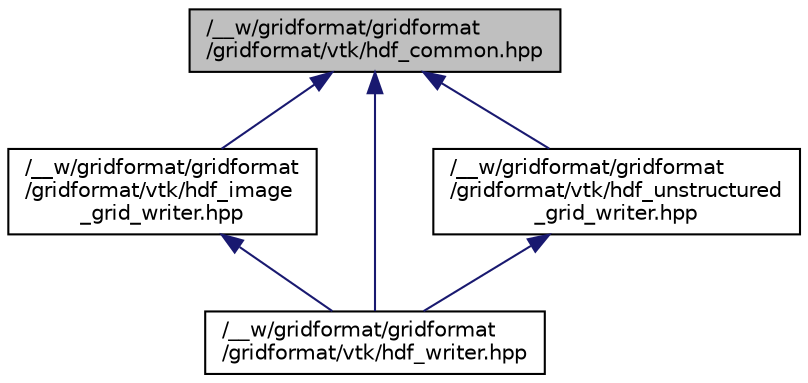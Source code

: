 digraph "/__w/gridformat/gridformat/gridformat/vtk/hdf_common.hpp"
{
 // LATEX_PDF_SIZE
  edge [fontname="Helvetica",fontsize="10",labelfontname="Helvetica",labelfontsize="10"];
  node [fontname="Helvetica",fontsize="10",shape=record];
  Node1 [label="/__w/gridformat/gridformat\l/gridformat/vtk/hdf_common.hpp",height=0.2,width=0.4,color="black", fillcolor="grey75", style="filled", fontcolor="black",tooltip="Common functionality for writing VTK HDF files."];
  Node1 -> Node2 [dir="back",color="midnightblue",fontsize="10",style="solid",fontname="Helvetica"];
  Node2 [label="/__w/gridformat/gridformat\l/gridformat/vtk/hdf_image\l_grid_writer.hpp",height=0.2,width=0.4,color="black", fillcolor="white", style="filled",URL="$hdf__image__grid__writer_8hpp.html",tooltip="Writer for the VTK HDF file format for image grids."];
  Node2 -> Node3 [dir="back",color="midnightblue",fontsize="10",style="solid",fontname="Helvetica"];
  Node3 [label="/__w/gridformat/gridformat\l/gridformat/vtk/hdf_writer.hpp",height=0.2,width=0.4,color="black", fillcolor="white", style="filled",URL="$hdf__writer_8hpp.html",tooltip="Writers for the VTK HDF file formats."];
  Node1 -> Node4 [dir="back",color="midnightblue",fontsize="10",style="solid",fontname="Helvetica"];
  Node4 [label="/__w/gridformat/gridformat\l/gridformat/vtk/hdf_unstructured\l_grid_writer.hpp",height=0.2,width=0.4,color="black", fillcolor="white", style="filled",URL="$hdf__unstructured__grid__writer_8hpp.html",tooltip="Writer for the VTK HDF file format for unstructured grids."];
  Node4 -> Node3 [dir="back",color="midnightblue",fontsize="10",style="solid",fontname="Helvetica"];
  Node1 -> Node3 [dir="back",color="midnightblue",fontsize="10",style="solid",fontname="Helvetica"];
}
